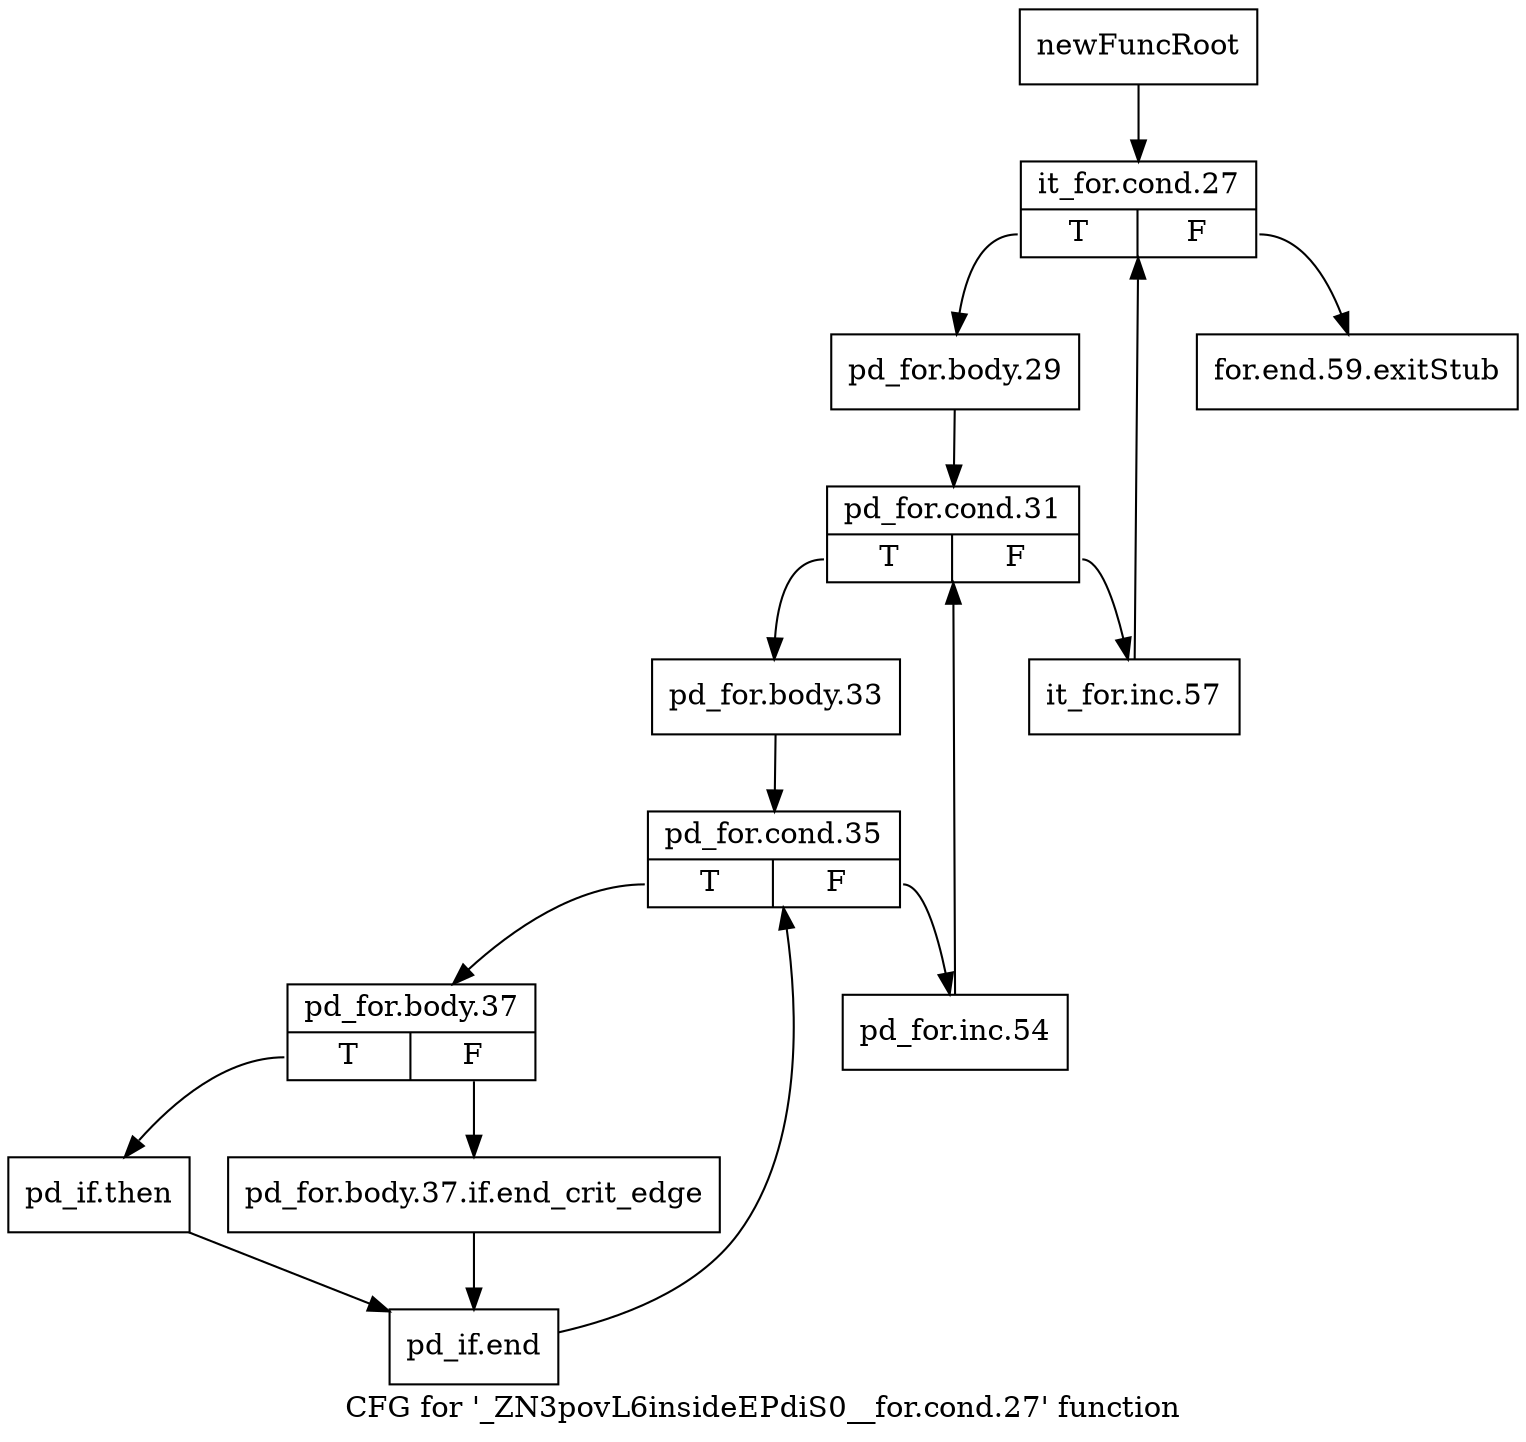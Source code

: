 digraph "CFG for '_ZN3povL6insideEPdiS0__for.cond.27' function" {
	label="CFG for '_ZN3povL6insideEPdiS0__for.cond.27' function";

	Node0x2a224a0 [shape=record,label="{newFuncRoot}"];
	Node0x2a224a0 -> Node0x2a22540;
	Node0x2a224f0 [shape=record,label="{for.end.59.exitStub}"];
	Node0x2a22540 [shape=record,label="{it_for.cond.27|{<s0>T|<s1>F}}"];
	Node0x2a22540:s0 -> Node0x2a22590;
	Node0x2a22540:s1 -> Node0x2a224f0;
	Node0x2a22590 [shape=record,label="{pd_for.body.29}"];
	Node0x2a22590 -> Node0x2a225e0;
	Node0x2a225e0 [shape=record,label="{pd_for.cond.31|{<s0>T|<s1>F}}"];
	Node0x2a225e0:s0 -> Node0x2a22680;
	Node0x2a225e0:s1 -> Node0x2a22630;
	Node0x2a22630 [shape=record,label="{it_for.inc.57}"];
	Node0x2a22630 -> Node0x2a22540;
	Node0x2a22680 [shape=record,label="{pd_for.body.33}"];
	Node0x2a22680 -> Node0x2a226d0;
	Node0x2a226d0 [shape=record,label="{pd_for.cond.35|{<s0>T|<s1>F}}"];
	Node0x2a226d0:s0 -> Node0x2a22770;
	Node0x2a226d0:s1 -> Node0x2a22720;
	Node0x2a22720 [shape=record,label="{pd_for.inc.54}"];
	Node0x2a22720 -> Node0x2a225e0;
	Node0x2a22770 [shape=record,label="{pd_for.body.37|{<s0>T|<s1>F}}"];
	Node0x2a22770:s0 -> Node0x2a22810;
	Node0x2a22770:s1 -> Node0x2a227c0;
	Node0x2a227c0 [shape=record,label="{pd_for.body.37.if.end_crit_edge}"];
	Node0x2a227c0 -> Node0x2a22860;
	Node0x2a22810 [shape=record,label="{pd_if.then}"];
	Node0x2a22810 -> Node0x2a22860;
	Node0x2a22860 [shape=record,label="{pd_if.end}"];
	Node0x2a22860 -> Node0x2a226d0;
}
